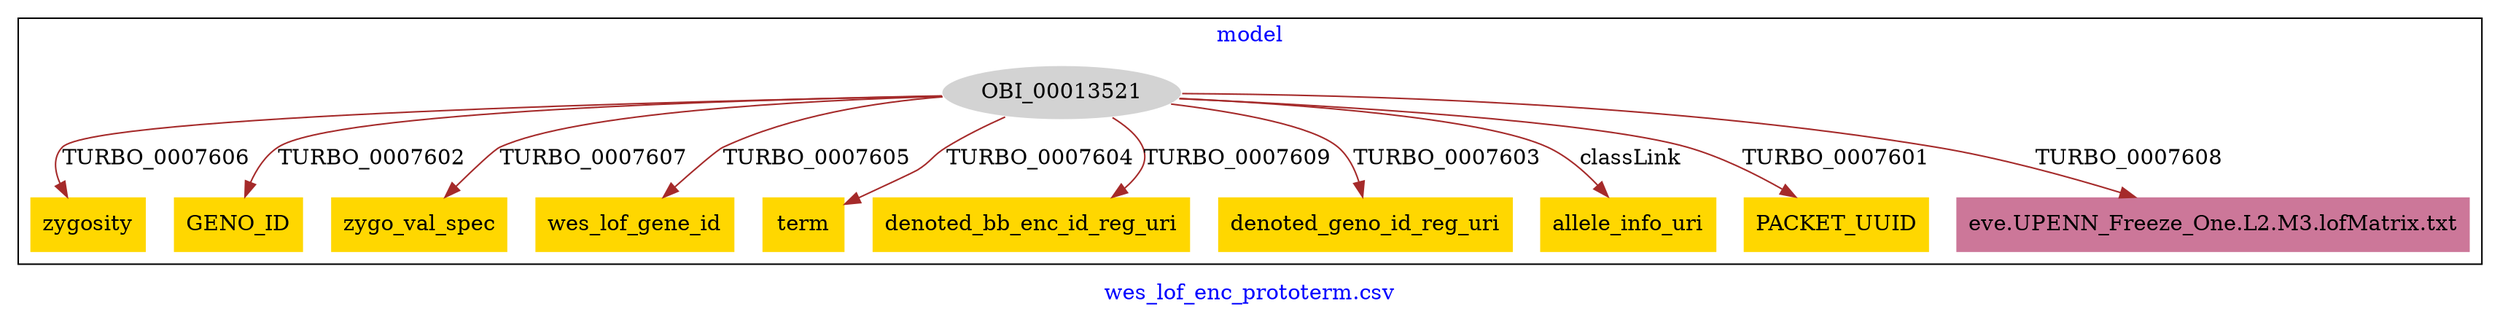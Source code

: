 digraph n0 {
fontcolor="blue"
remincross="true"
label="wes_lof_enc_prototerm.csv"
subgraph cluster {
label="model"
n2[style="filled",color="white",fillcolor="lightgray",label="OBI_00013521"];
n3[shape="plaintext",style="filled",fillcolor="gold",label="zygosity"];
n4[shape="plaintext",style="filled",fillcolor="gold",label="GENO_ID"];
n5[shape="plaintext",style="filled",fillcolor="gold",label="zygo_val_spec"];
n6[shape="plaintext",style="filled",fillcolor="gold",label="wes_lof_gene_id"];
n7[shape="plaintext",style="filled",fillcolor="gold",label="term"];
n8[shape="plaintext",style="filled",fillcolor="gold",label="denoted_bb_enc_id_reg_uri"];
n9[shape="plaintext",style="filled",fillcolor="gold",label="denoted_geno_id_reg_uri"];
n10[shape="plaintext",style="filled",fillcolor="gold",label="allele_info_uri"];
n11[shape="plaintext",style="filled",fillcolor="gold",label="PACKET_UUID"];
n12[shape="plaintext",style="filled",fillcolor="#CC7799",label="eve.UPENN_Freeze_One.L2.M3.lofMatrix.txt"];
}
n2 -> n3[color="brown",fontcolor="black",label="TURBO_0007606"]
n2 -> n4[color="brown",fontcolor="black",label="TURBO_0007602"]
n2 -> n5[color="brown",fontcolor="black",label="TURBO_0007607"]
n2 -> n6[color="brown",fontcolor="black",label="TURBO_0007605"]
n2 -> n7[color="brown",fontcolor="black",label="TURBO_0007604"]
n2 -> n8[color="brown",fontcolor="black",label="TURBO_0007609"]
n2 -> n9[color="brown",fontcolor="black",label="TURBO_0007603"]
n2 -> n10[color="brown",fontcolor="black",label="classLink"]
n2 -> n11[color="brown",fontcolor="black",label="TURBO_0007601"]
n2 -> n12[color="brown",fontcolor="black",label="TURBO_0007608"]
}
